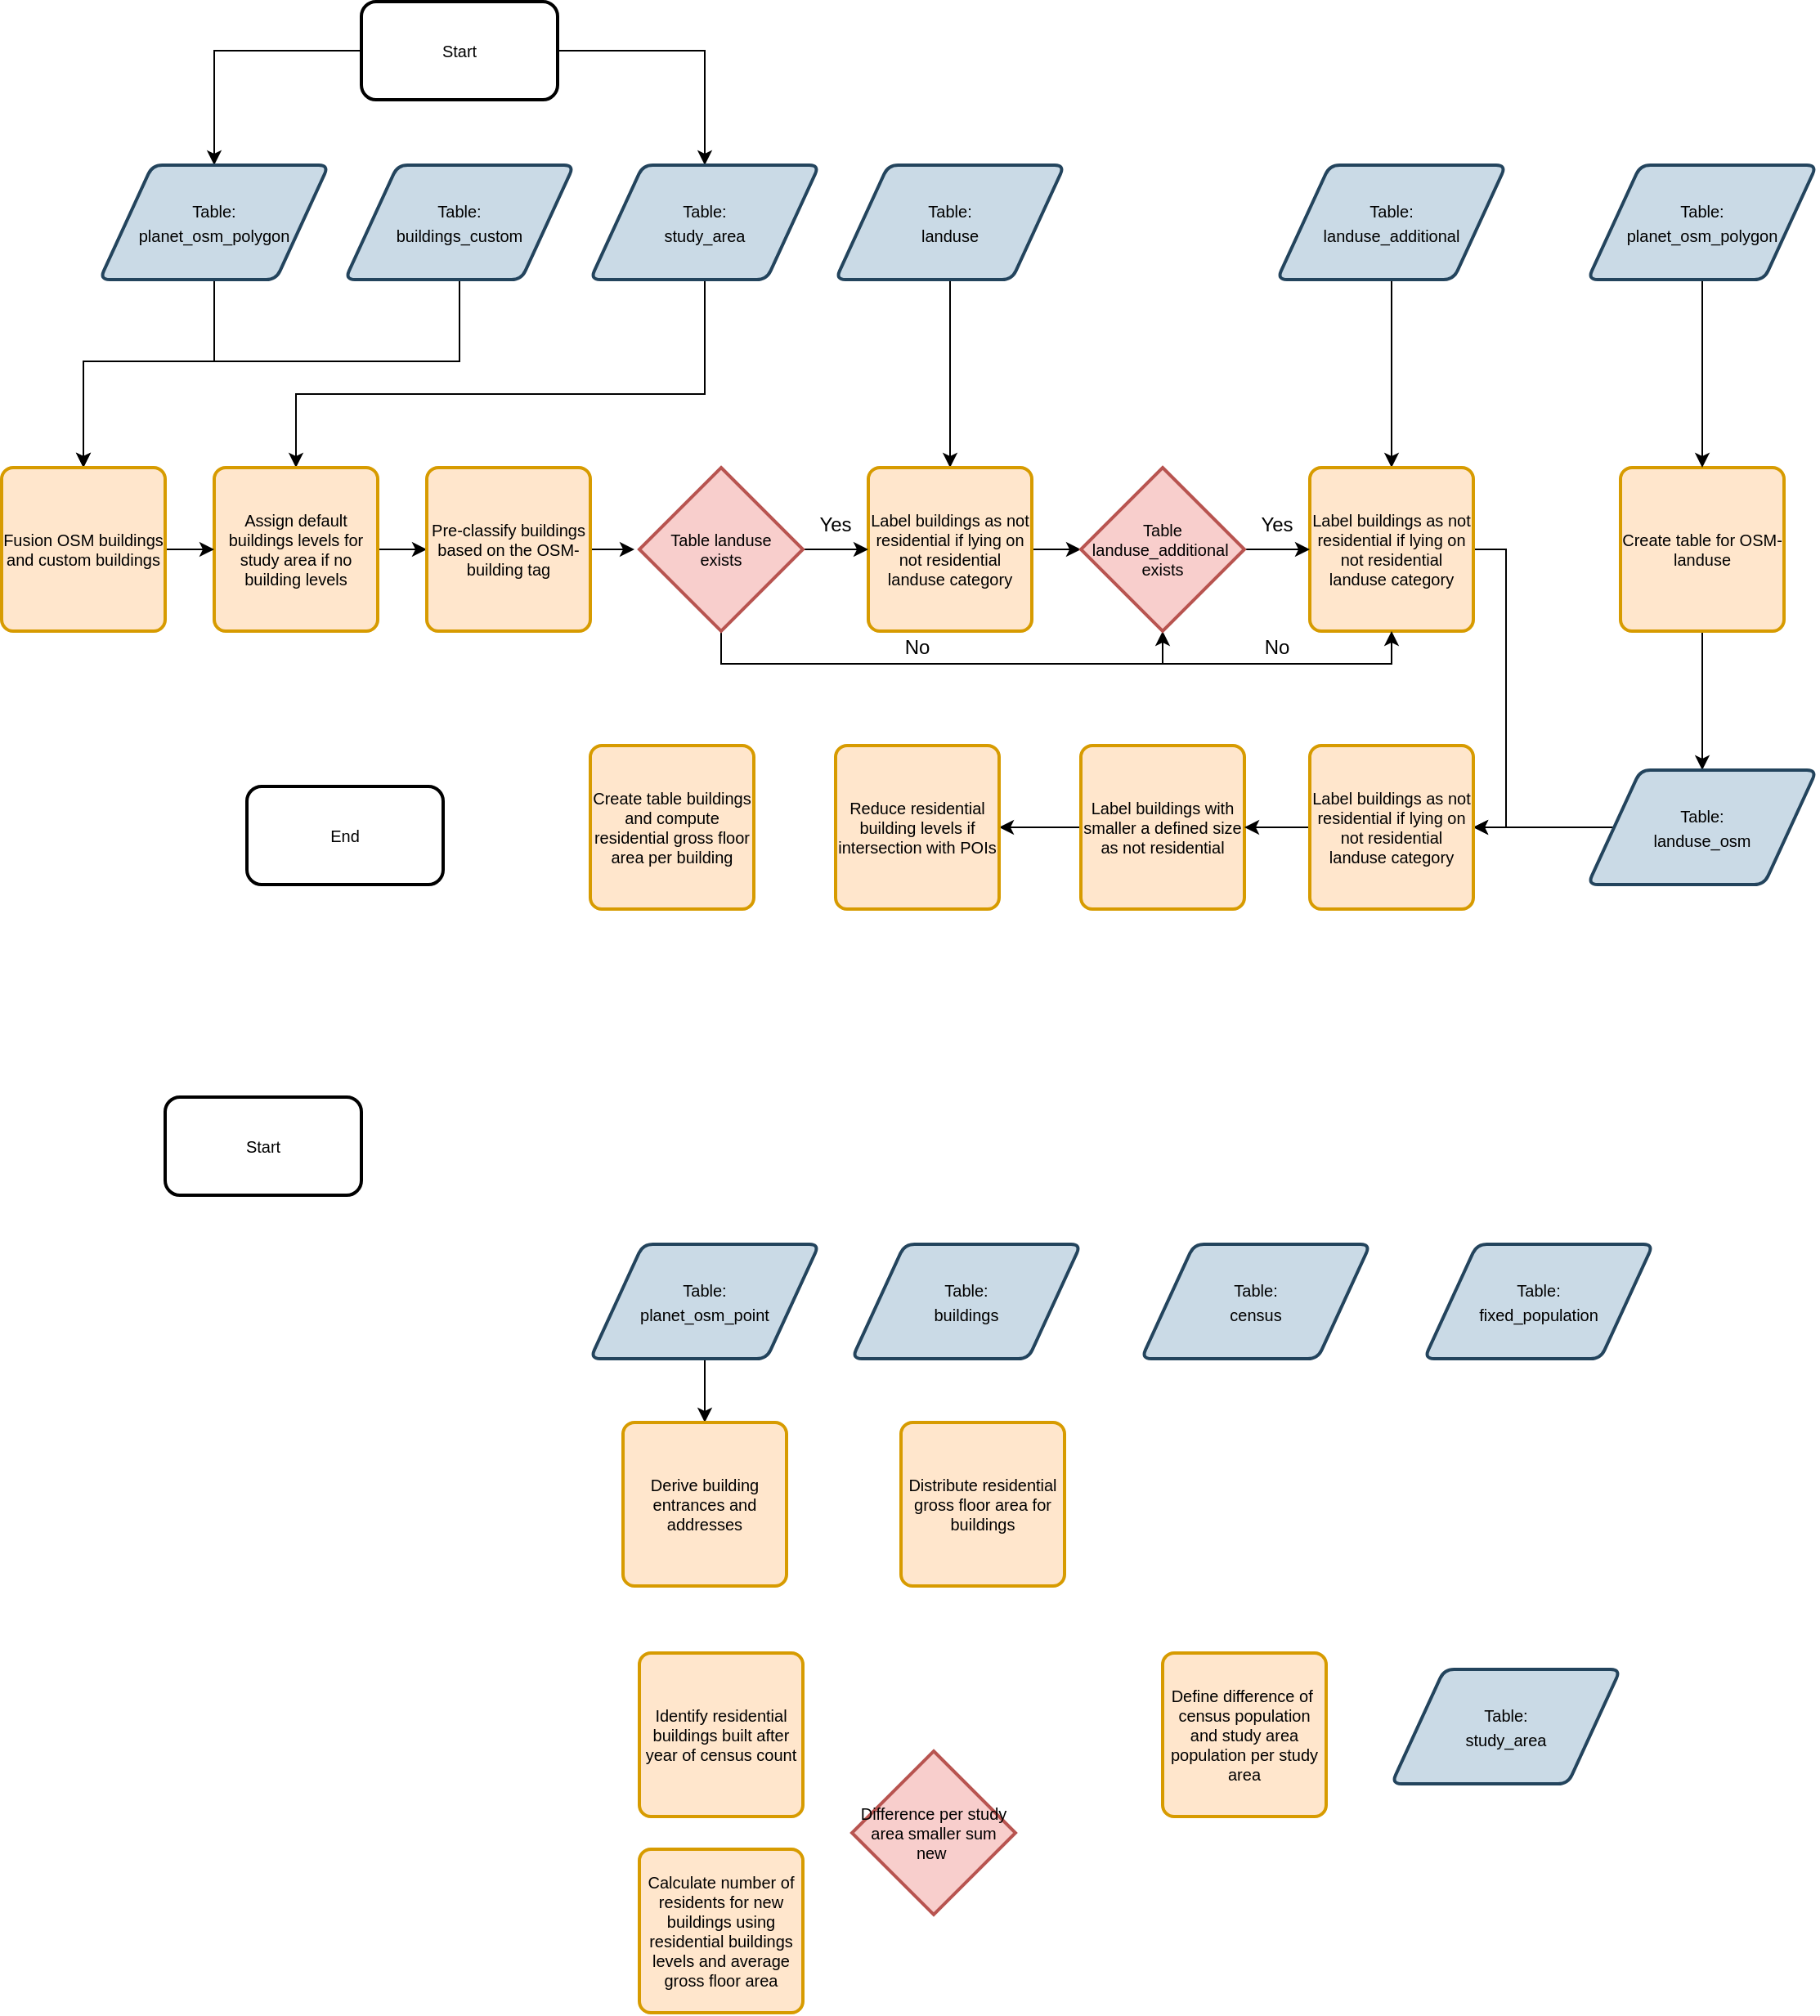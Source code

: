 <mxfile version="14.2.9" type="github">
  <diagram id="gSiPfwgvA54Z1C3vehDS" name="Page-1">
    <mxGraphModel dx="1126" dy="622" grid="1" gridSize="10" guides="1" tooltips="1" connect="1" arrows="1" fold="1" page="1" pageScale="1" pageWidth="827" pageHeight="1169" math="0" shadow="0">
      <root>
        <mxCell id="0" />
        <mxCell id="1" parent="0" />
        <mxCell id="79B8dK87wqLwpo8yn6WV-7" style="edgeStyle=orthogonalEdgeStyle;rounded=0;orthogonalLoop=1;jettySize=auto;html=1;" parent="1" source="79B8dK87wqLwpo8yn6WV-3" target="79B8dK87wqLwpo8yn6WV-5" edge="1">
          <mxGeometry relative="1" as="geometry" />
        </mxCell>
        <mxCell id="79B8dK87wqLwpo8yn6WV-8" style="edgeStyle=orthogonalEdgeStyle;rounded=0;orthogonalLoop=1;jettySize=auto;html=1;entryX=0.5;entryY=0;entryDx=0;entryDy=0;" parent="1" source="79B8dK87wqLwpo8yn6WV-3" target="79B8dK87wqLwpo8yn6WV-6" edge="1">
          <mxGeometry relative="1" as="geometry" />
        </mxCell>
        <mxCell id="79B8dK87wqLwpo8yn6WV-3" value="&lt;font style=&quot;font-size: 10px;&quot;&gt;Start&lt;/font&gt;" style="rounded=1;whiteSpace=wrap;html=1;strokeWidth=2;fontSize=10;" parent="1" vertex="1">
          <mxGeometry x="350" y="200" width="120" height="60" as="geometry" />
        </mxCell>
        <mxCell id="Ia5hEZytAEmgdlomByLA-24" style="edgeStyle=orthogonalEdgeStyle;rounded=0;orthogonalLoop=1;jettySize=auto;html=1;entryX=0.5;entryY=0;entryDx=0;entryDy=0;" edge="1" parent="1" source="79B8dK87wqLwpo8yn6WV-5" target="Ia5hEZytAEmgdlomByLA-23">
          <mxGeometry relative="1" as="geometry">
            <Array as="points">
              <mxPoint x="260" y="420" />
              <mxPoint x="180" y="420" />
            </Array>
          </mxGeometry>
        </mxCell>
        <mxCell id="79B8dK87wqLwpo8yn6WV-5" value="&lt;font style=&quot;font-size: 10px&quot;&gt;Table:&lt;br&gt;planet_osm_polygon&lt;/font&gt;" style="shape=parallelogram;html=1;strokeWidth=2;perimeter=parallelogramPerimeter;whiteSpace=wrap;rounded=1;arcSize=12;size=0.23;strokeColor=#23445d;fillColor=#CADAE6;" parent="1" vertex="1">
          <mxGeometry x="190" y="300" width="140" height="70" as="geometry" />
        </mxCell>
        <mxCell id="Ia5hEZytAEmgdlomByLA-28" style="edgeStyle=orthogonalEdgeStyle;rounded=0;orthogonalLoop=1;jettySize=auto;html=1;" edge="1" parent="1" source="79B8dK87wqLwpo8yn6WV-6" target="79B8dK87wqLwpo8yn6WV-12">
          <mxGeometry relative="1" as="geometry">
            <Array as="points">
              <mxPoint x="560" y="440" />
              <mxPoint x="310" y="440" />
            </Array>
          </mxGeometry>
        </mxCell>
        <mxCell id="79B8dK87wqLwpo8yn6WV-6" value="&lt;font style=&quot;font-size: 10px&quot;&gt;Table:&lt;br&gt;study_area&lt;/font&gt;" style="shape=parallelogram;html=1;strokeWidth=2;perimeter=parallelogramPerimeter;whiteSpace=wrap;rounded=1;arcSize=12;size=0.23;strokeColor=#23445d;fillColor=#CADAE6;" parent="1" vertex="1">
          <mxGeometry x="490" y="300" width="140" height="70" as="geometry" />
        </mxCell>
        <mxCell id="79B8dK87wqLwpo8yn6WV-23" style="edgeStyle=orthogonalEdgeStyle;rounded=0;orthogonalLoop=1;jettySize=auto;html=1;entryX=0;entryY=0.5;entryDx=0;entryDy=0;fontSize=10;" parent="1" source="79B8dK87wqLwpo8yn6WV-12" target="79B8dK87wqLwpo8yn6WV-13" edge="1">
          <mxGeometry relative="1" as="geometry" />
        </mxCell>
        <mxCell id="79B8dK87wqLwpo8yn6WV-12" value="Assign default buildings levels for study area if no building levels" style="rounded=1;whiteSpace=wrap;html=1;absoluteArcSize=1;arcSize=14;strokeWidth=2;fontSize=10;fillColor=#ffe6cc;strokeColor=#d79b00;" parent="1" vertex="1">
          <mxGeometry x="260" y="485" width="100" height="100" as="geometry" />
        </mxCell>
        <mxCell id="79B8dK87wqLwpo8yn6WV-36" style="edgeStyle=orthogonalEdgeStyle;rounded=0;orthogonalLoop=1;jettySize=auto;html=1;exitX=1;exitY=0.5;exitDx=0;exitDy=0;entryX=-0.03;entryY=0.495;entryDx=0;entryDy=0;entryPerimeter=0;fontSize=10;" parent="1" source="79B8dK87wqLwpo8yn6WV-13" target="79B8dK87wqLwpo8yn6WV-35" edge="1">
          <mxGeometry relative="1" as="geometry" />
        </mxCell>
        <mxCell id="79B8dK87wqLwpo8yn6WV-13" value="Pre-classify buildings based on the OSM-building tag" style="rounded=1;whiteSpace=wrap;html=1;absoluteArcSize=1;arcSize=14;strokeWidth=2;fontSize=10;fillColor=#ffe6cc;strokeColor=#d79b00;" parent="1" vertex="1">
          <mxGeometry x="390" y="485" width="100" height="100" as="geometry" />
        </mxCell>
        <mxCell id="79B8dK87wqLwpo8yn6WV-29" style="edgeStyle=orthogonalEdgeStyle;rounded=0;orthogonalLoop=1;jettySize=auto;html=1;fontSize=10;" parent="1" source="79B8dK87wqLwpo8yn6WV-14" target="79B8dK87wqLwpo8yn6WV-18" edge="1">
          <mxGeometry relative="1" as="geometry" />
        </mxCell>
        <mxCell id="79B8dK87wqLwpo8yn6WV-14" value="Create table for OSM-landuse" style="rounded=1;whiteSpace=wrap;html=1;absoluteArcSize=1;arcSize=14;strokeWidth=2;fontSize=10;fillColor=#ffe6cc;strokeColor=#d79b00;" parent="1" vertex="1">
          <mxGeometry x="1120" y="485" width="100" height="100" as="geometry" />
        </mxCell>
        <mxCell id="Ia5hEZytAEmgdlomByLA-18" value="" style="edgeStyle=orthogonalEdgeStyle;rounded=0;orthogonalLoop=1;jettySize=auto;html=1;" edge="1" parent="1" source="79B8dK87wqLwpo8yn6WV-18" target="Ia5hEZytAEmgdlomByLA-10">
          <mxGeometry relative="1" as="geometry" />
        </mxCell>
        <mxCell id="79B8dK87wqLwpo8yn6WV-18" value="&lt;font style=&quot;font-size: 10px&quot;&gt;Table:&lt;br&gt;landuse_osm&lt;/font&gt;" style="shape=parallelogram;html=1;strokeWidth=2;perimeter=parallelogramPerimeter;whiteSpace=wrap;rounded=1;arcSize=12;size=0.23;strokeColor=#23445d;fillColor=#CADAE6;" parent="1" vertex="1">
          <mxGeometry x="1100" y="670" width="140" height="70" as="geometry" />
        </mxCell>
        <mxCell id="Ia5hEZytAEmgdlomByLA-17" style="edgeStyle=orthogonalEdgeStyle;rounded=0;orthogonalLoop=1;jettySize=auto;html=1;" edge="1" parent="1" source="79B8dK87wqLwpo8yn6WV-21" target="79B8dK87wqLwpo8yn6WV-14">
          <mxGeometry relative="1" as="geometry" />
        </mxCell>
        <mxCell id="79B8dK87wqLwpo8yn6WV-21" value="&lt;font style=&quot;font-size: 10px&quot;&gt;Table:&lt;br&gt;planet_osm_polygon&lt;/font&gt;" style="shape=parallelogram;html=1;strokeWidth=2;perimeter=parallelogramPerimeter;whiteSpace=wrap;rounded=1;arcSize=12;size=0.23;strokeColor=#23445d;fillColor=#CADAE6;" parent="1" vertex="1">
          <mxGeometry x="1100" y="300" width="140" height="70" as="geometry" />
        </mxCell>
        <mxCell id="Ia5hEZytAEmgdlomByLA-5" style="edgeStyle=orthogonalEdgeStyle;rounded=0;orthogonalLoop=1;jettySize=auto;html=1;" edge="1" parent="1" source="79B8dK87wqLwpo8yn6WV-24" target="79B8dK87wqLwpo8yn6WV-25">
          <mxGeometry relative="1" as="geometry" />
        </mxCell>
        <mxCell id="79B8dK87wqLwpo8yn6WV-24" value="&lt;font style=&quot;font-size: 10px&quot;&gt;Table:&lt;br&gt;landuse&lt;br&gt;&lt;/font&gt;" style="shape=parallelogram;html=1;strokeWidth=2;perimeter=parallelogramPerimeter;whiteSpace=wrap;rounded=1;arcSize=12;size=0.23;strokeColor=#23445d;fillColor=#CADAE6;" parent="1" vertex="1">
          <mxGeometry x="640" y="300" width="140" height="70" as="geometry" />
        </mxCell>
        <mxCell id="Ia5hEZytAEmgdlomByLA-7" style="edgeStyle=orthogonalEdgeStyle;rounded=0;orthogonalLoop=1;jettySize=auto;html=1;exitX=1;exitY=0.5;exitDx=0;exitDy=0;entryX=0;entryY=0.5;entryDx=0;entryDy=0;entryPerimeter=0;" edge="1" parent="1" source="79B8dK87wqLwpo8yn6WV-25" target="79B8dK87wqLwpo8yn6WV-38">
          <mxGeometry relative="1" as="geometry" />
        </mxCell>
        <mxCell id="79B8dK87wqLwpo8yn6WV-25" value="Label buildings as not residential if lying on not residential landuse category" style="rounded=1;whiteSpace=wrap;html=1;absoluteArcSize=1;arcSize=14;strokeWidth=2;fontSize=10;fillColor=#ffe6cc;strokeColor=#d79b00;" parent="1" vertex="1">
          <mxGeometry x="660" y="485" width="100" height="100" as="geometry" />
        </mxCell>
        <mxCell id="Ia5hEZytAEmgdlomByLA-8" style="edgeStyle=orthogonalEdgeStyle;rounded=0;orthogonalLoop=1;jettySize=auto;html=1;entryX=0.5;entryY=0;entryDx=0;entryDy=0;" edge="1" parent="1" source="79B8dK87wqLwpo8yn6WV-30" target="79B8dK87wqLwpo8yn6WV-31">
          <mxGeometry relative="1" as="geometry" />
        </mxCell>
        <mxCell id="79B8dK87wqLwpo8yn6WV-30" value="&lt;font style=&quot;font-size: 10px&quot;&gt;Table:&lt;br&gt;landuse_additional&lt;br&gt;&lt;/font&gt;" style="shape=parallelogram;html=1;strokeWidth=2;perimeter=parallelogramPerimeter;whiteSpace=wrap;rounded=1;arcSize=12;size=0.23;strokeColor=#23445d;fillColor=#CADAE6;" parent="1" vertex="1">
          <mxGeometry x="910" y="300" width="140" height="70" as="geometry" />
        </mxCell>
        <mxCell id="Ia5hEZytAEmgdlomByLA-15" style="edgeStyle=orthogonalEdgeStyle;rounded=0;orthogonalLoop=1;jettySize=auto;html=1;exitX=1;exitY=0.5;exitDx=0;exitDy=0;entryX=1;entryY=0.5;entryDx=0;entryDy=0;" edge="1" parent="1" source="79B8dK87wqLwpo8yn6WV-31" target="Ia5hEZytAEmgdlomByLA-10">
          <mxGeometry relative="1" as="geometry" />
        </mxCell>
        <mxCell id="79B8dK87wqLwpo8yn6WV-31" value="Label buildings as not residential if lying on not residential landuse category" style="rounded=1;whiteSpace=wrap;html=1;absoluteArcSize=1;arcSize=14;strokeWidth=2;fontSize=10;fillColor=#ffe6cc;strokeColor=#d79b00;" parent="1" vertex="1">
          <mxGeometry x="930" y="485" width="100" height="100" as="geometry" />
        </mxCell>
        <mxCell id="Ia5hEZytAEmgdlomByLA-4" style="edgeStyle=orthogonalEdgeStyle;rounded=0;orthogonalLoop=1;jettySize=auto;html=1;exitX=1;exitY=0.5;exitDx=0;exitDy=0;exitPerimeter=0;entryX=0;entryY=0.5;entryDx=0;entryDy=0;" edge="1" parent="1" source="79B8dK87wqLwpo8yn6WV-35" target="79B8dK87wqLwpo8yn6WV-25">
          <mxGeometry relative="1" as="geometry" />
        </mxCell>
        <mxCell id="Ia5hEZytAEmgdlomByLA-16" style="edgeStyle=orthogonalEdgeStyle;rounded=0;orthogonalLoop=1;jettySize=auto;html=1;entryX=0.5;entryY=1;entryDx=0;entryDy=0;entryPerimeter=0;" edge="1" parent="1" source="79B8dK87wqLwpo8yn6WV-35" target="79B8dK87wqLwpo8yn6WV-38">
          <mxGeometry relative="1" as="geometry">
            <Array as="points">
              <mxPoint x="570" y="605" />
              <mxPoint x="840" y="605" />
            </Array>
          </mxGeometry>
        </mxCell>
        <mxCell id="79B8dK87wqLwpo8yn6WV-35" value="Table landuse &lt;br&gt;exists" style="strokeWidth=2;html=1;shape=mxgraph.flowchart.decision;whiteSpace=wrap;rounded=1;fontSize=10;fillColor=#f8cecc;strokeColor=#b85450;" parent="1" vertex="1">
          <mxGeometry x="520" y="485" width="100" height="100" as="geometry" />
        </mxCell>
        <mxCell id="Ia5hEZytAEmgdlomByLA-9" style="edgeStyle=orthogonalEdgeStyle;rounded=0;orthogonalLoop=1;jettySize=auto;html=1;exitX=1;exitY=0.5;exitDx=0;exitDy=0;exitPerimeter=0;entryX=0;entryY=0.5;entryDx=0;entryDy=0;" edge="1" parent="1" source="79B8dK87wqLwpo8yn6WV-38" target="79B8dK87wqLwpo8yn6WV-31">
          <mxGeometry relative="1" as="geometry" />
        </mxCell>
        <mxCell id="Ia5hEZytAEmgdlomByLA-21" style="edgeStyle=orthogonalEdgeStyle;rounded=0;orthogonalLoop=1;jettySize=auto;html=1;exitX=0.5;exitY=1;exitDx=0;exitDy=0;exitPerimeter=0;entryX=0.5;entryY=1;entryDx=0;entryDy=0;" edge="1" parent="1" source="79B8dK87wqLwpo8yn6WV-38" target="79B8dK87wqLwpo8yn6WV-31">
          <mxGeometry relative="1" as="geometry" />
        </mxCell>
        <mxCell id="79B8dK87wqLwpo8yn6WV-38" value="Table landuse_additional&amp;nbsp;&lt;br&gt;exists" style="strokeWidth=2;html=1;shape=mxgraph.flowchart.decision;whiteSpace=wrap;rounded=1;fontSize=10;fillColor=#f8cecc;strokeColor=#b85450;" parent="1" vertex="1">
          <mxGeometry x="790" y="485" width="100" height="100" as="geometry" />
        </mxCell>
        <mxCell id="Ia5hEZytAEmgdlomByLA-22" value="" style="edgeStyle=orthogonalEdgeStyle;rounded=0;orthogonalLoop=1;jettySize=auto;html=1;" edge="1" parent="1" source="79B8dK87wqLwpo8yn6WV-40" target="79B8dK87wqLwpo8yn6WV-42">
          <mxGeometry relative="1" as="geometry" />
        </mxCell>
        <mxCell id="79B8dK87wqLwpo8yn6WV-40" value="Label buildings with smaller a defined size as not residential" style="rounded=1;whiteSpace=wrap;html=1;absoluteArcSize=1;arcSize=14;strokeWidth=2;fontSize=10;fillColor=#ffe6cc;strokeColor=#d79b00;" parent="1" vertex="1">
          <mxGeometry x="790" y="655" width="100" height="100" as="geometry" />
        </mxCell>
        <mxCell id="79B8dK87wqLwpo8yn6WV-42" value="Reduce residential building levels if intersection with POIs" style="rounded=1;whiteSpace=wrap;html=1;absoluteArcSize=1;arcSize=14;strokeWidth=2;fontSize=10;fillColor=#ffe6cc;strokeColor=#d79b00;" parent="1" vertex="1">
          <mxGeometry x="640" y="655" width="100" height="100" as="geometry" />
        </mxCell>
        <mxCell id="Ia5hEZytAEmgdlomByLA-26" style="edgeStyle=orthogonalEdgeStyle;rounded=0;orthogonalLoop=1;jettySize=auto;html=1;entryX=0.5;entryY=0;entryDx=0;entryDy=0;" edge="1" parent="1" source="Ia5hEZytAEmgdlomByLA-1" target="Ia5hEZytAEmgdlomByLA-23">
          <mxGeometry relative="1" as="geometry">
            <Array as="points">
              <mxPoint x="410" y="420" />
              <mxPoint x="180" y="420" />
            </Array>
          </mxGeometry>
        </mxCell>
        <mxCell id="Ia5hEZytAEmgdlomByLA-1" value="&lt;font style=&quot;font-size: 10px&quot;&gt;Table:&lt;br&gt;buildings_custom&lt;/font&gt;" style="shape=parallelogram;html=1;strokeWidth=2;perimeter=parallelogramPerimeter;whiteSpace=wrap;rounded=1;arcSize=12;size=0.23;strokeColor=#23445d;fillColor=#CADAE6;" vertex="1" parent="1">
          <mxGeometry x="340" y="300" width="140" height="70" as="geometry" />
        </mxCell>
        <mxCell id="Ia5hEZytAEmgdlomByLA-19" value="" style="edgeStyle=orthogonalEdgeStyle;rounded=0;orthogonalLoop=1;jettySize=auto;html=1;" edge="1" parent="1" source="Ia5hEZytAEmgdlomByLA-10" target="79B8dK87wqLwpo8yn6WV-40">
          <mxGeometry relative="1" as="geometry" />
        </mxCell>
        <mxCell id="Ia5hEZytAEmgdlomByLA-10" value="Label buildings as not residential if lying on not residential landuse category" style="rounded=1;whiteSpace=wrap;html=1;absoluteArcSize=1;arcSize=14;strokeWidth=2;fontSize=10;fillColor=#ffe6cc;strokeColor=#d79b00;" vertex="1" parent="1">
          <mxGeometry x="930" y="655" width="100" height="100" as="geometry" />
        </mxCell>
        <mxCell id="Ia5hEZytAEmgdlomByLA-27" value="" style="edgeStyle=orthogonalEdgeStyle;rounded=0;orthogonalLoop=1;jettySize=auto;html=1;" edge="1" parent="1" source="Ia5hEZytAEmgdlomByLA-23" target="79B8dK87wqLwpo8yn6WV-12">
          <mxGeometry relative="1" as="geometry" />
        </mxCell>
        <mxCell id="Ia5hEZytAEmgdlomByLA-23" value="Fusion OSM buildings and custom buildings" style="rounded=1;whiteSpace=wrap;html=1;absoluteArcSize=1;arcSize=14;strokeWidth=2;fontSize=10;fillColor=#ffe6cc;strokeColor=#d79b00;" vertex="1" parent="1">
          <mxGeometry x="130" y="485" width="100" height="100" as="geometry" />
        </mxCell>
        <mxCell id="Ia5hEZytAEmgdlomByLA-30" value="&lt;font style=&quot;font-size: 10px&quot;&gt;End&lt;/font&gt;" style="rounded=1;whiteSpace=wrap;html=1;strokeWidth=2;fontSize=10;" vertex="1" parent="1">
          <mxGeometry x="280" y="680" width="120" height="60" as="geometry" />
        </mxCell>
        <mxCell id="Ia5hEZytAEmgdlomByLA-32" value="Yes" style="text;html=1;strokeColor=none;fillColor=none;align=center;verticalAlign=middle;whiteSpace=wrap;rounded=0;" vertex="1" parent="1">
          <mxGeometry x="620" y="510" width="40" height="20" as="geometry" />
        </mxCell>
        <mxCell id="Ia5hEZytAEmgdlomByLA-34" value="No" style="text;html=1;strokeColor=none;fillColor=none;align=center;verticalAlign=middle;whiteSpace=wrap;rounded=0;" vertex="1" parent="1">
          <mxGeometry x="670" y="585" width="40" height="20" as="geometry" />
        </mxCell>
        <mxCell id="Ia5hEZytAEmgdlomByLA-35" value="No" style="text;html=1;strokeColor=none;fillColor=none;align=center;verticalAlign=middle;whiteSpace=wrap;rounded=0;" vertex="1" parent="1">
          <mxGeometry x="890" y="585" width="40" height="20" as="geometry" />
        </mxCell>
        <mxCell id="Ia5hEZytAEmgdlomByLA-36" value="Yes" style="text;html=1;strokeColor=none;fillColor=none;align=center;verticalAlign=middle;whiteSpace=wrap;rounded=0;" vertex="1" parent="1">
          <mxGeometry x="890" y="510" width="40" height="20" as="geometry" />
        </mxCell>
        <mxCell id="Ia5hEZytAEmgdlomByLA-39" value="&lt;font style=&quot;font-size: 10px&quot;&gt;Start&lt;/font&gt;" style="rounded=1;whiteSpace=wrap;html=1;strokeWidth=2;fontSize=10;" vertex="1" parent="1">
          <mxGeometry x="230" y="870" width="120" height="60" as="geometry" />
        </mxCell>
        <mxCell id="Ia5hEZytAEmgdlomByLA-40" value="&lt;font style=&quot;font-size: 10px&quot;&gt;Table:&lt;br&gt;buildings&lt;br&gt;&lt;/font&gt;" style="shape=parallelogram;html=1;strokeWidth=2;perimeter=parallelogramPerimeter;whiteSpace=wrap;rounded=1;arcSize=12;size=0.23;strokeColor=#23445d;fillColor=#CADAE6;" vertex="1" parent="1">
          <mxGeometry x="650" y="960" width="140" height="70" as="geometry" />
        </mxCell>
        <mxCell id="Ia5hEZytAEmgdlomByLA-41" value="&lt;font style=&quot;font-size: 10px&quot;&gt;Table:&lt;br&gt;census&lt;br&gt;&lt;/font&gt;" style="shape=parallelogram;html=1;strokeWidth=2;perimeter=parallelogramPerimeter;whiteSpace=wrap;rounded=1;arcSize=12;size=0.23;strokeColor=#23445d;fillColor=#CADAE6;" vertex="1" parent="1">
          <mxGeometry x="827" y="960" width="140" height="70" as="geometry" />
        </mxCell>
        <mxCell id="Ia5hEZytAEmgdlomByLA-45" value="" style="edgeStyle=orthogonalEdgeStyle;rounded=0;orthogonalLoop=1;jettySize=auto;html=1;" edge="1" parent="1" source="Ia5hEZytAEmgdlomByLA-42" target="Ia5hEZytAEmgdlomByLA-43">
          <mxGeometry relative="1" as="geometry" />
        </mxCell>
        <mxCell id="Ia5hEZytAEmgdlomByLA-42" value="&lt;font style=&quot;font-size: 10px&quot;&gt;Table:&lt;br&gt;planet_osm_point&lt;br&gt;&lt;/font&gt;" style="shape=parallelogram;html=1;strokeWidth=2;perimeter=parallelogramPerimeter;whiteSpace=wrap;rounded=1;arcSize=12;size=0.23;strokeColor=#23445d;fillColor=#CADAE6;" vertex="1" parent="1">
          <mxGeometry x="490" y="960" width="140" height="70" as="geometry" />
        </mxCell>
        <mxCell id="Ia5hEZytAEmgdlomByLA-43" value="Derive building entrances and addresses" style="rounded=1;whiteSpace=wrap;html=1;absoluteArcSize=1;arcSize=14;strokeWidth=2;fontSize=10;fillColor=#ffe6cc;strokeColor=#d79b00;" vertex="1" parent="1">
          <mxGeometry x="510" y="1069" width="100" height="100" as="geometry" />
        </mxCell>
        <mxCell id="Ia5hEZytAEmgdlomByLA-44" value="Create table buildings and compute residential gross floor area per building" style="rounded=1;whiteSpace=wrap;html=1;absoluteArcSize=1;arcSize=14;strokeWidth=2;fontSize=10;fillColor=#ffe6cc;strokeColor=#d79b00;" vertex="1" parent="1">
          <mxGeometry x="490" y="655" width="100" height="100" as="geometry" />
        </mxCell>
        <mxCell id="Ia5hEZytAEmgdlomByLA-47" value="Distribute residential gross floor area for buildings" style="rounded=1;whiteSpace=wrap;html=1;absoluteArcSize=1;arcSize=14;strokeWidth=2;fontSize=10;fillColor=#ffe6cc;strokeColor=#d79b00;" vertex="1" parent="1">
          <mxGeometry x="680" y="1069" width="100" height="100" as="geometry" />
        </mxCell>
        <mxCell id="Ia5hEZytAEmgdlomByLA-49" value="&lt;font style=&quot;font-size: 10px&quot;&gt;Table:&lt;br&gt;fixed_population&lt;br&gt;&lt;/font&gt;" style="shape=parallelogram;html=1;strokeWidth=2;perimeter=parallelogramPerimeter;whiteSpace=wrap;rounded=1;arcSize=12;size=0.23;strokeColor=#23445d;fillColor=#CADAE6;" vertex="1" parent="1">
          <mxGeometry x="1000" y="960" width="140" height="70" as="geometry" />
        </mxCell>
        <mxCell id="Ia5hEZytAEmgdlomByLA-50" value="&lt;font style=&quot;font-size: 10px&quot;&gt;Table:&lt;br&gt;study_area&lt;br&gt;&lt;/font&gt;" style="shape=parallelogram;html=1;strokeWidth=2;perimeter=parallelogramPerimeter;whiteSpace=wrap;rounded=1;arcSize=12;size=0.23;strokeColor=#23445d;fillColor=#CADAE6;" vertex="1" parent="1">
          <mxGeometry x="980" y="1220" width="140" height="70" as="geometry" />
        </mxCell>
        <mxCell id="Ia5hEZytAEmgdlomByLA-51" value="Define difference of&amp;nbsp; census population and study area population per study area" style="rounded=1;whiteSpace=wrap;html=1;absoluteArcSize=1;arcSize=14;strokeWidth=2;fontSize=10;fillColor=#ffe6cc;strokeColor=#d79b00;" vertex="1" parent="1">
          <mxGeometry x="840" y="1210" width="100" height="100" as="geometry" />
        </mxCell>
        <mxCell id="Ia5hEZytAEmgdlomByLA-52" value="Identify residential buildings built after year of census count" style="rounded=1;whiteSpace=wrap;html=1;absoluteArcSize=1;arcSize=14;strokeWidth=2;fontSize=10;fillColor=#ffe6cc;strokeColor=#d79b00;" vertex="1" parent="1">
          <mxGeometry x="520" y="1210" width="100" height="100" as="geometry" />
        </mxCell>
        <mxCell id="Ia5hEZytAEmgdlomByLA-53" value="Calculate number of residents for new buildings using residential buildings levels and average gross floor area" style="rounded=1;whiteSpace=wrap;html=1;absoluteArcSize=1;arcSize=14;strokeWidth=2;fontSize=10;fillColor=#ffe6cc;strokeColor=#d79b00;" vertex="1" parent="1">
          <mxGeometry x="520" y="1330" width="100" height="100" as="geometry" />
        </mxCell>
        <mxCell id="Ia5hEZytAEmgdlomByLA-54" value="Difference per study area smaller sum new&amp;nbsp;" style="strokeWidth=2;html=1;shape=mxgraph.flowchart.decision;whiteSpace=wrap;rounded=1;fontSize=10;fillColor=#f8cecc;strokeColor=#b85450;" vertex="1" parent="1">
          <mxGeometry x="650" y="1270" width="100" height="100" as="geometry" />
        </mxCell>
      </root>
    </mxGraphModel>
  </diagram>
</mxfile>
